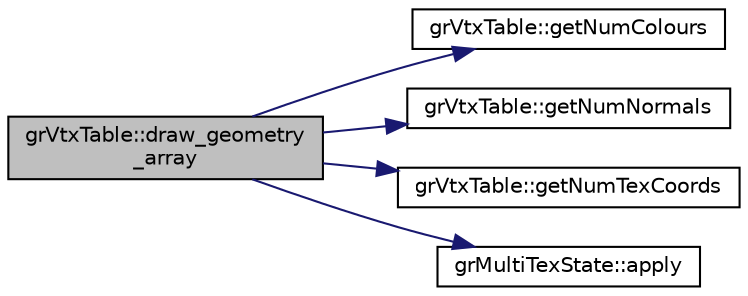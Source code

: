 digraph "grVtxTable::draw_geometry_array"
{
  edge [fontname="Helvetica",fontsize="10",labelfontname="Helvetica",labelfontsize="10"];
  node [fontname="Helvetica",fontsize="10",shape=record];
  rankdir="LR";
  Node1 [label="grVtxTable::draw_geometry\l_array",height=0.2,width=0.4,color="black", fillcolor="grey75", style="filled", fontcolor="black"];
  Node1 -> Node2 [color="midnightblue",fontsize="10",style="solid",fontname="Helvetica"];
  Node2 [label="grVtxTable::getNumColours",height=0.2,width=0.4,color="black", fillcolor="white", style="filled",URL="$classgr_vtx_table.html#a9f13f22d779175d48ee28a1dd0779177"];
  Node1 -> Node3 [color="midnightblue",fontsize="10",style="solid",fontname="Helvetica"];
  Node3 [label="grVtxTable::getNumNormals",height=0.2,width=0.4,color="black", fillcolor="white", style="filled",URL="$classgr_vtx_table.html#a40ae8db76faf316c4513909de77d9278"];
  Node1 -> Node4 [color="midnightblue",fontsize="10",style="solid",fontname="Helvetica"];
  Node4 [label="grVtxTable::getNumTexCoords",height=0.2,width=0.4,color="black", fillcolor="white", style="filled",URL="$classgr_vtx_table.html#a660141ee86f66ae7c369984647b2ff7e"];
  Node1 -> Node5 [color="midnightblue",fontsize="10",style="solid",fontname="Helvetica"];
  Node5 [label="grMultiTexState::apply",height=0.2,width=0.4,color="black", fillcolor="white", style="filled",URL="$classgr_multi_tex_state.html#a69490e24c38d1edba7bf817d7b6eb4c5"];
}
